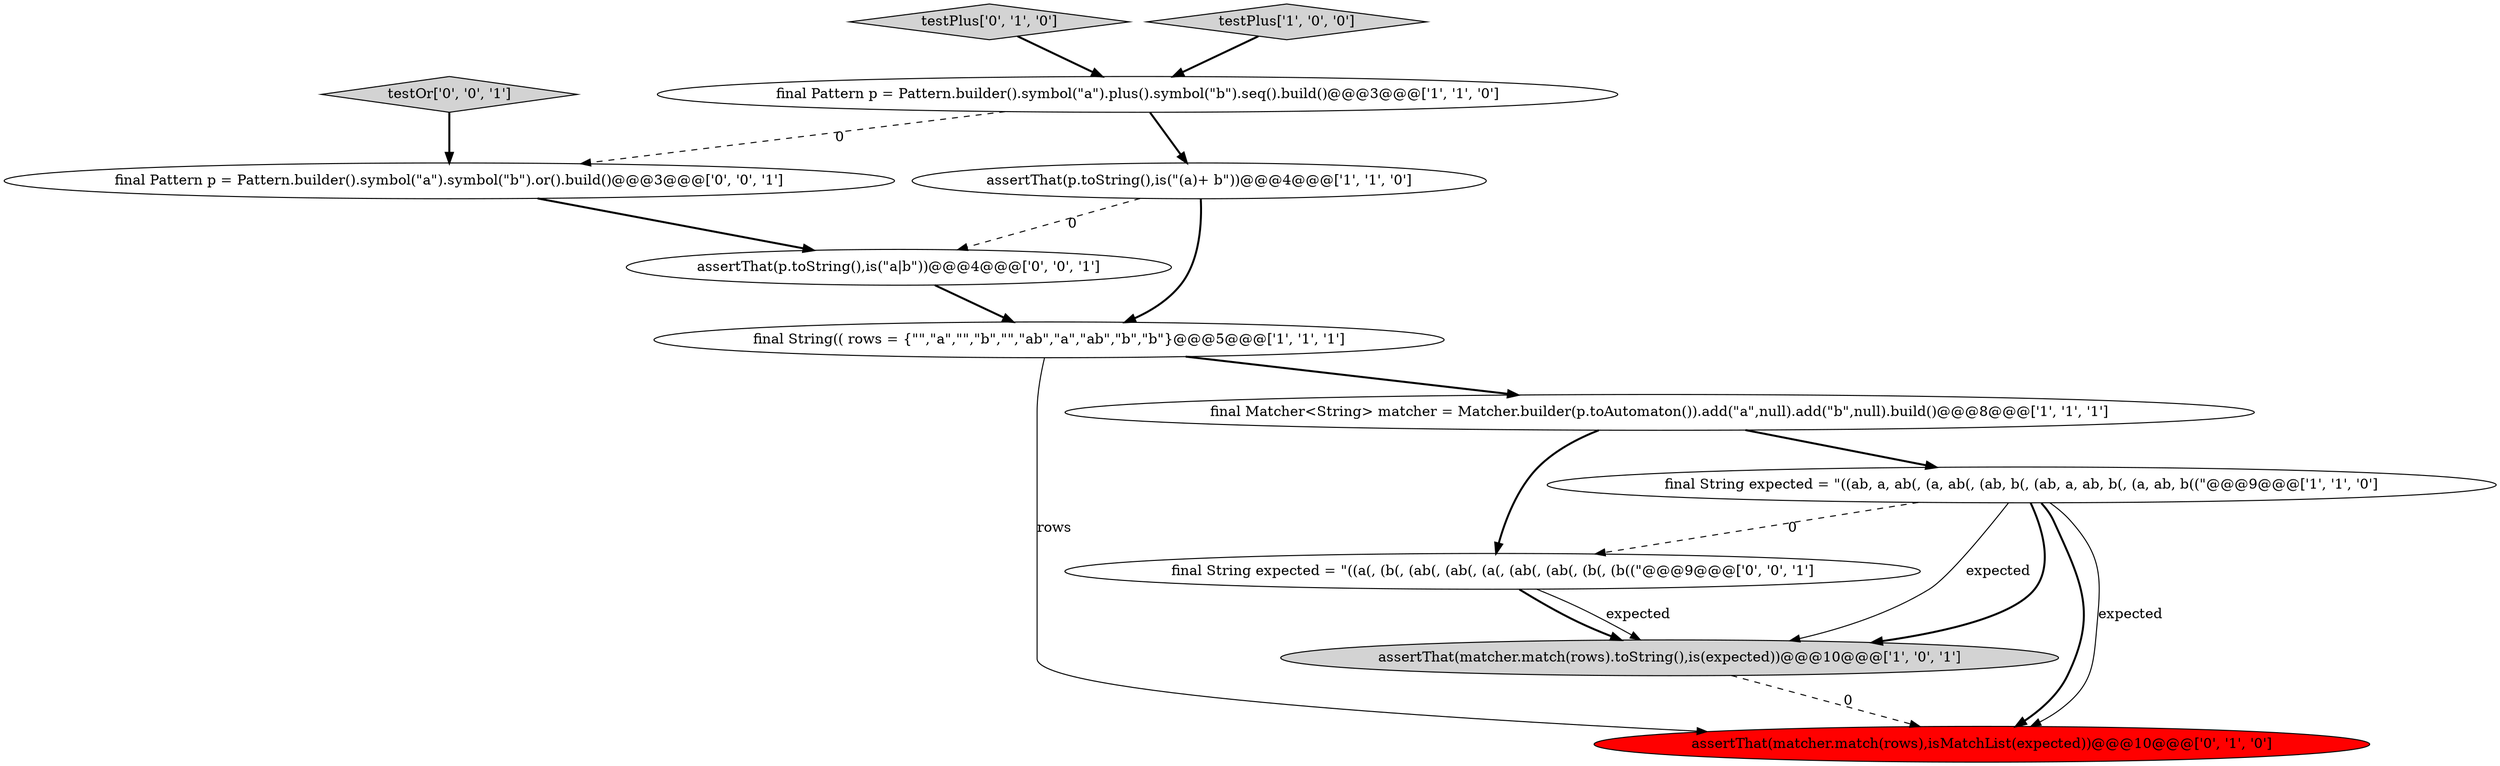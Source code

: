 digraph {
3 [style = filled, label = "final String expected = \"((ab, a, ab(, (a, ab(, (ab, b(, (ab, a, ab, b(, (a, ab, b((\"@@@9@@@['1', '1', '0']", fillcolor = white, shape = ellipse image = "AAA0AAABBB1BBB"];
7 [style = filled, label = "assertThat(matcher.match(rows),isMatchList(expected))@@@10@@@['0', '1', '0']", fillcolor = red, shape = ellipse image = "AAA1AAABBB2BBB"];
10 [style = filled, label = "final String expected = \"((a(, (b(, (ab(, (ab(, (a(, (ab(, (ab(, (b(, (b((\"@@@9@@@['0', '0', '1']", fillcolor = white, shape = ellipse image = "AAA0AAABBB3BBB"];
11 [style = filled, label = "testOr['0', '0', '1']", fillcolor = lightgray, shape = diamond image = "AAA0AAABBB3BBB"];
9 [style = filled, label = "assertThat(p.toString(),is(\"a|b\"))@@@4@@@['0', '0', '1']", fillcolor = white, shape = ellipse image = "AAA0AAABBB3BBB"];
12 [style = filled, label = "final Pattern p = Pattern.builder().symbol(\"a\").symbol(\"b\").or().build()@@@3@@@['0', '0', '1']", fillcolor = white, shape = ellipse image = "AAA0AAABBB3BBB"];
2 [style = filled, label = "final String(( rows = {\"\",\"a\",\"\",\"b\",\"\",\"ab\",\"a\",\"ab\",\"b\",\"b\"}@@@5@@@['1', '1', '1']", fillcolor = white, shape = ellipse image = "AAA0AAABBB1BBB"];
6 [style = filled, label = "final Matcher<String> matcher = Matcher.builder(p.toAutomaton()).add(\"a\",null).add(\"b\",null).build()@@@8@@@['1', '1', '1']", fillcolor = white, shape = ellipse image = "AAA0AAABBB1BBB"];
8 [style = filled, label = "testPlus['0', '1', '0']", fillcolor = lightgray, shape = diamond image = "AAA0AAABBB2BBB"];
0 [style = filled, label = "testPlus['1', '0', '0']", fillcolor = lightgray, shape = diamond image = "AAA0AAABBB1BBB"];
5 [style = filled, label = "assertThat(p.toString(),is(\"(a)+ b\"))@@@4@@@['1', '1', '0']", fillcolor = white, shape = ellipse image = "AAA0AAABBB1BBB"];
1 [style = filled, label = "assertThat(matcher.match(rows).toString(),is(expected))@@@10@@@['1', '0', '1']", fillcolor = lightgray, shape = ellipse image = "AAA0AAABBB1BBB"];
4 [style = filled, label = "final Pattern p = Pattern.builder().symbol(\"a\").plus().symbol(\"b\").seq().build()@@@3@@@['1', '1', '0']", fillcolor = white, shape = ellipse image = "AAA0AAABBB1BBB"];
3->1 [style = solid, label="expected"];
6->3 [style = bold, label=""];
3->1 [style = bold, label=""];
9->2 [style = bold, label=""];
2->6 [style = bold, label=""];
5->9 [style = dashed, label="0"];
11->12 [style = bold, label=""];
12->9 [style = bold, label=""];
4->12 [style = dashed, label="0"];
2->7 [style = solid, label="rows"];
5->2 [style = bold, label=""];
3->7 [style = bold, label=""];
10->1 [style = solid, label="expected"];
0->4 [style = bold, label=""];
6->10 [style = bold, label=""];
3->10 [style = dashed, label="0"];
8->4 [style = bold, label=""];
1->7 [style = dashed, label="0"];
10->1 [style = bold, label=""];
4->5 [style = bold, label=""];
3->7 [style = solid, label="expected"];
}
